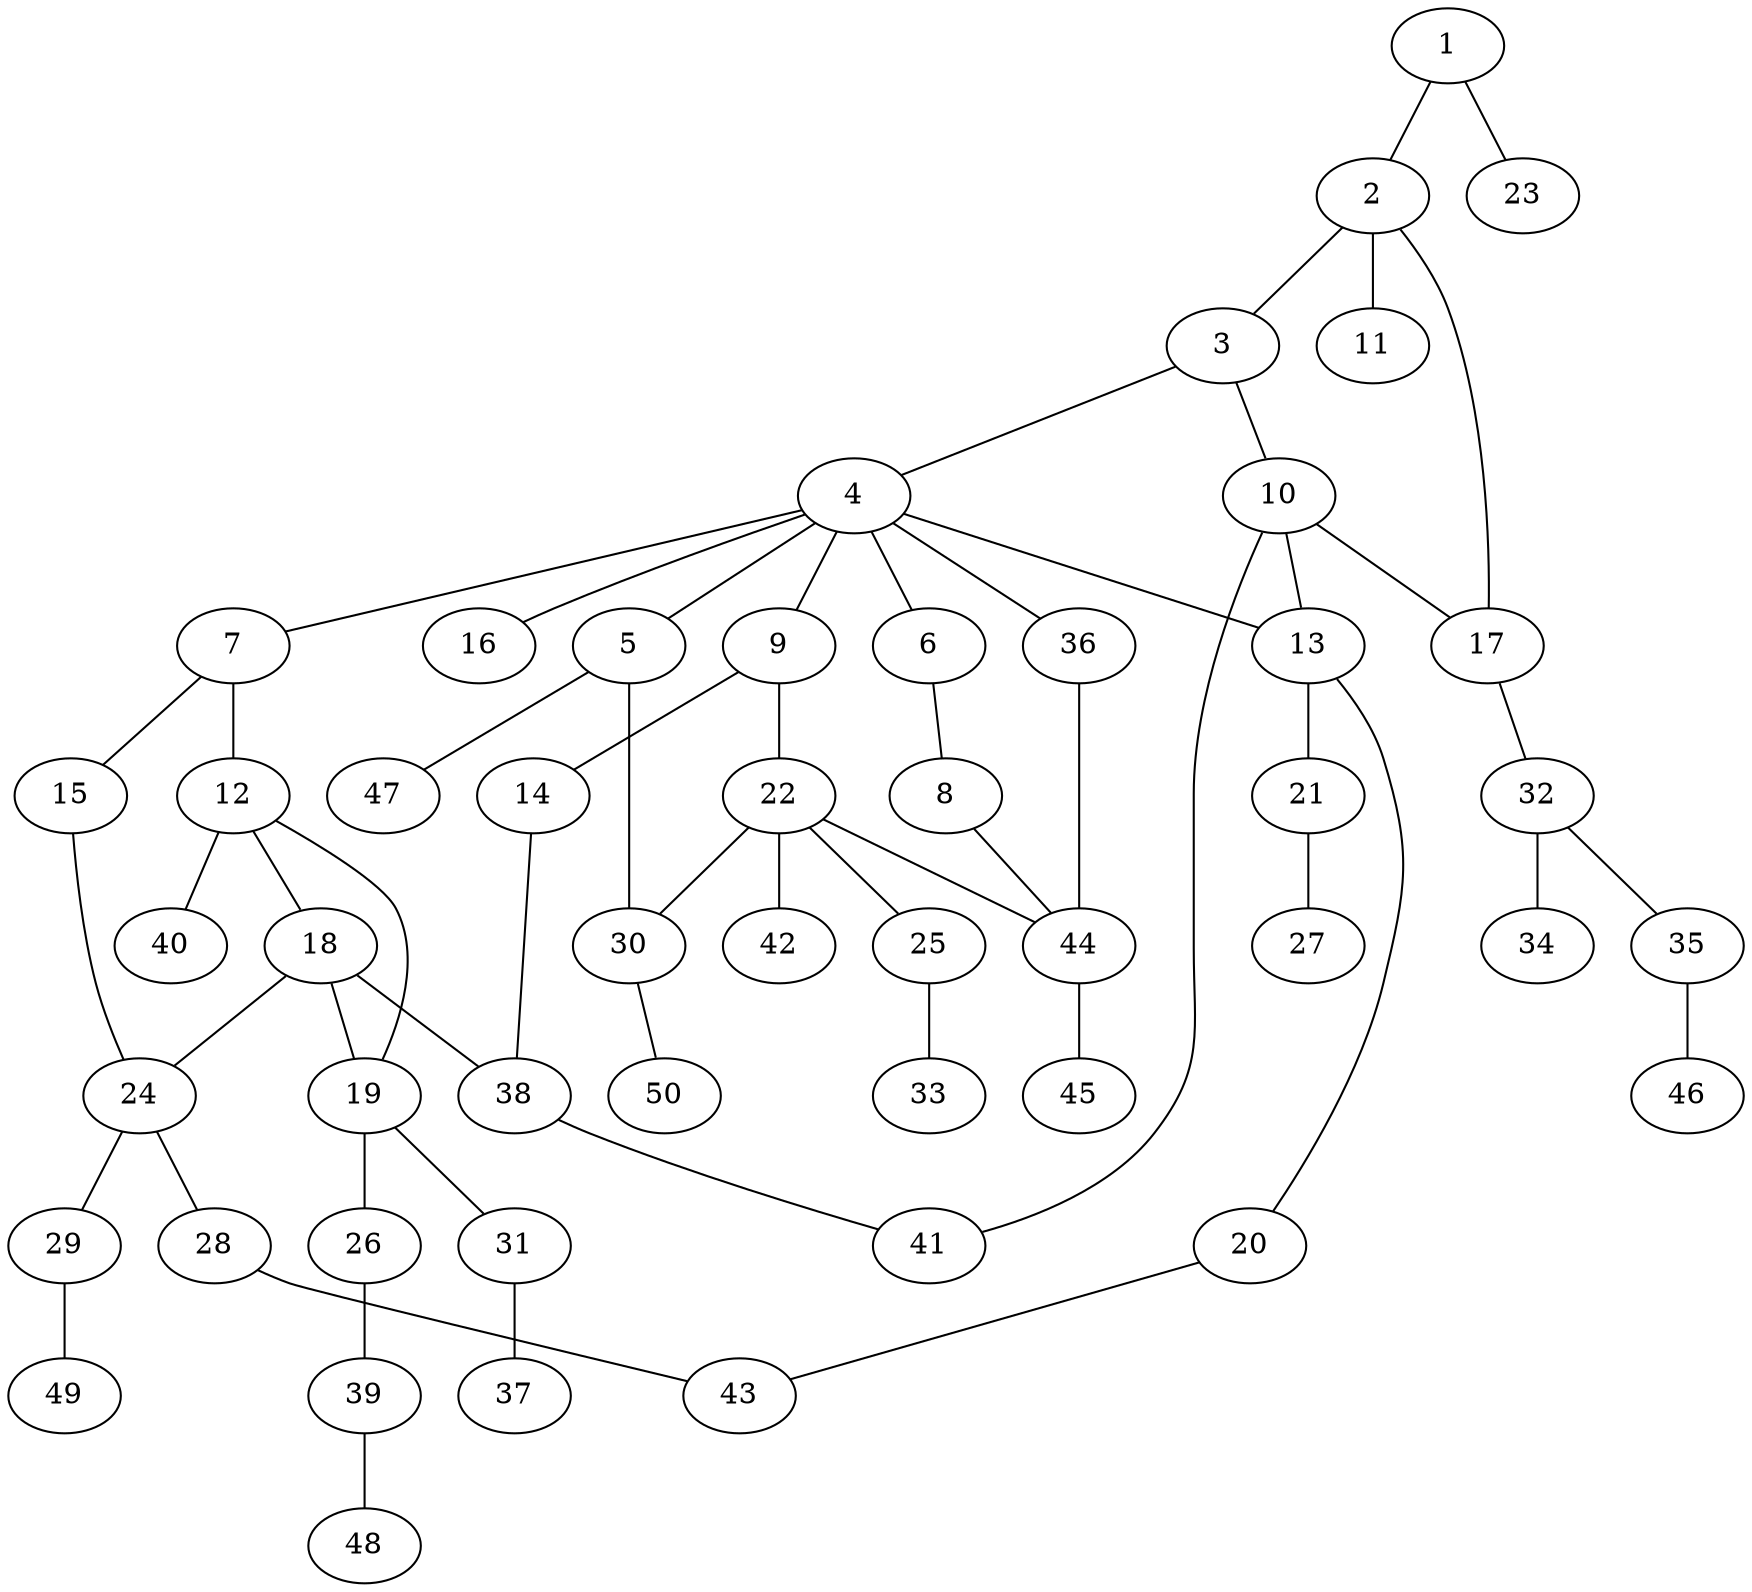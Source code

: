 graph graphname {1--2
1--23
2--3
2--11
2--17
3--4
3--10
4--5
4--6
4--7
4--9
4--13
4--16
4--36
5--30
5--47
6--8
7--12
7--15
8--44
9--14
9--22
10--13
10--17
10--41
12--18
12--19
12--40
13--20
13--21
14--38
15--24
17--32
18--19
18--24
18--38
19--26
19--31
20--43
21--27
22--25
22--30
22--42
22--44
24--28
24--29
25--33
26--39
28--43
29--49
30--50
31--37
32--34
32--35
35--46
36--44
38--41
39--48
44--45
}